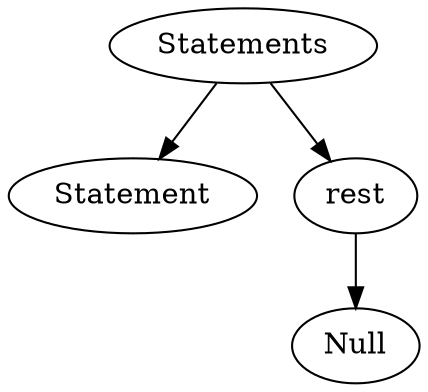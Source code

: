 digraph ParseTree {
  0 [label="Statements"];
  0 -> 1;
  1 [label="Statement"];
  0 -> 2;
  2 [label="rest"];
  2 -> 3;
  3 [label="Null"];
}
